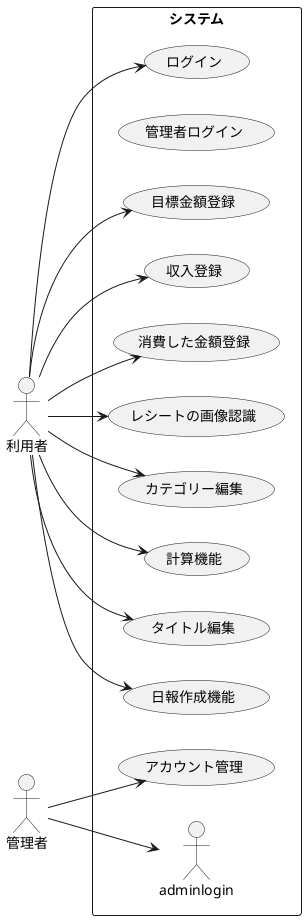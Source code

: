 @startuml
left to right direction
actor 利用者 as user
actor 管理者 as admin

rectangle システム {
  usecase ログイン as login
  usecase 管理者ログイン as admin_login
  usecase 目標金額登録 as set_goal
  usecase 収入登録 as add_income
  usecase 消費した金額登録 as add_expense
  usecase レシートの画像認識 as image_recognition
  usecase カテゴリー編集 as manage_category
  usecase 計算機能 as calculations
  usecase タイトル編集 as edit_title
  usecase 日報作成機能 as create_report
  usecase アカウント管理 as account_management
  
  user --> login
  user --> set_goal
  user --> add_income
  user --> add_expense
  user --> image_recognition
  user --> manage_category
  user --> calculations
  user --> edit_title
  user --> create_report
  admin --> adminlogin
  admin --> account_management
}

@enduml